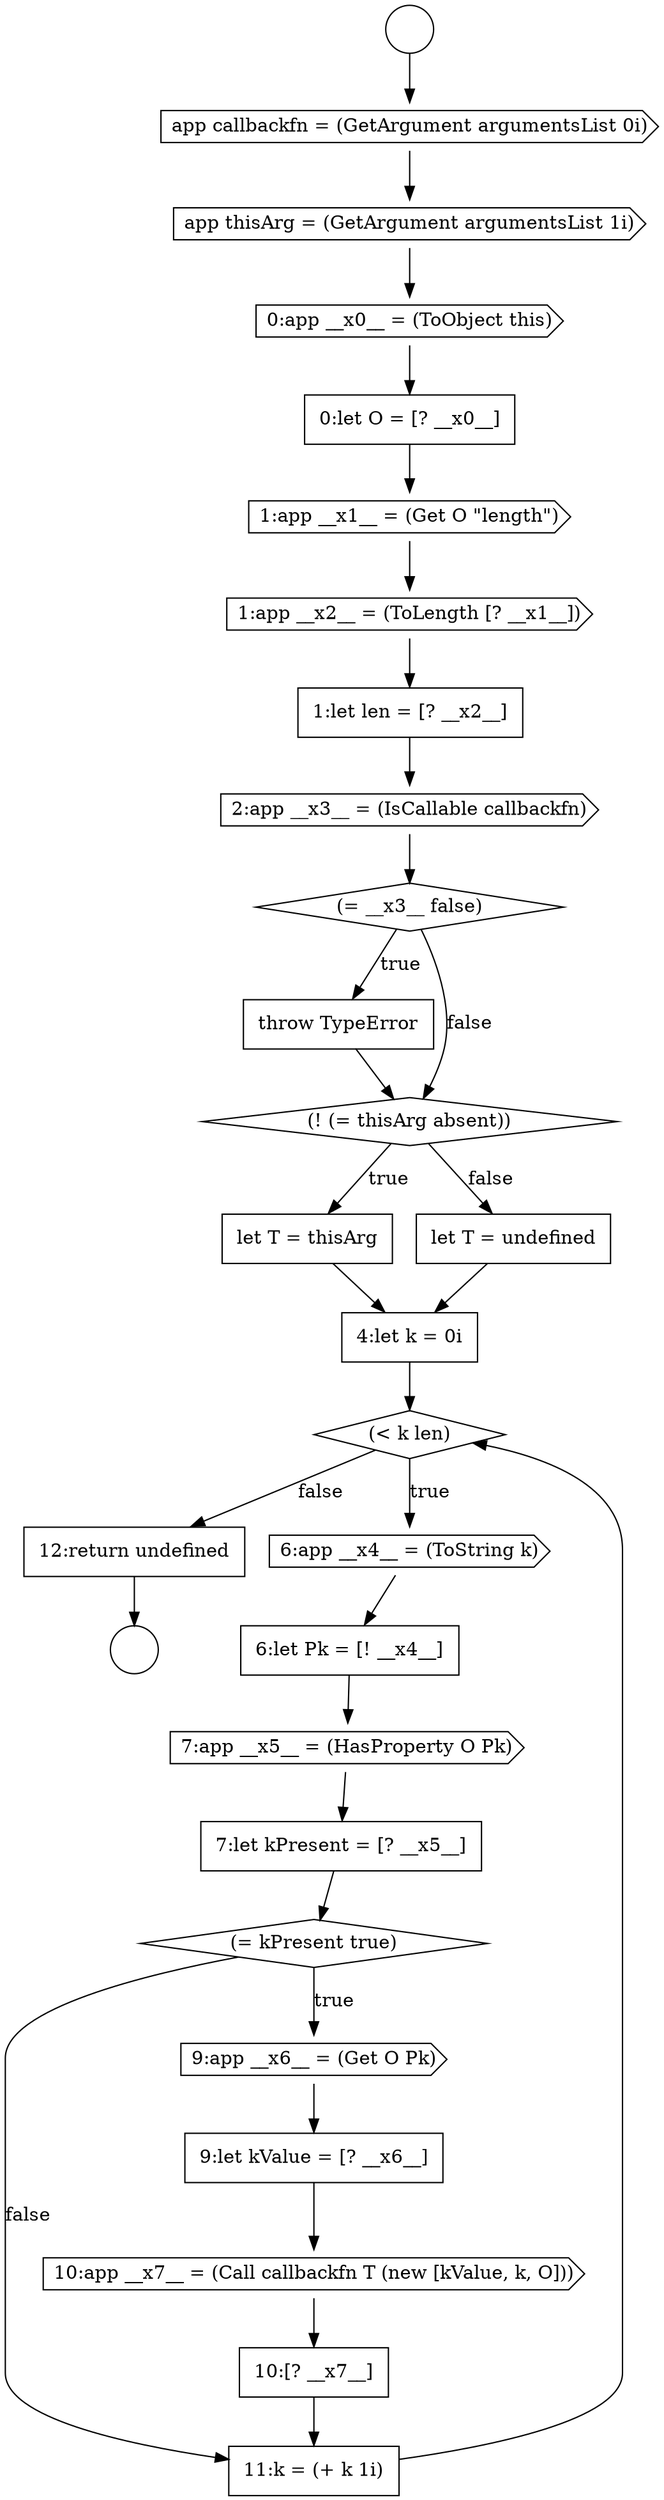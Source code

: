 digraph {
  node13586 [shape=none, margin=0, label=<<font color="black">
    <table border="0" cellborder="1" cellspacing="0" cellpadding="10">
      <tr><td align="left">0:let O = [? __x0__]</td></tr>
    </table>
  </font>> color="black" fillcolor="white" style=filled]
  node13596 [shape=none, margin=0, label=<<font color="black">
    <table border="0" cellborder="1" cellspacing="0" cellpadding="10">
      <tr><td align="left">4:let k = 0i</td></tr>
    </table>
  </font>> color="black" fillcolor="white" style=filled]
  node13608 [shape=none, margin=0, label=<<font color="black">
    <table border="0" cellborder="1" cellspacing="0" cellpadding="10">
      <tr><td align="left">12:return undefined</td></tr>
    </table>
  </font>> color="black" fillcolor="white" style=filled]
  node13600 [shape=cds, label=<<font color="black">7:app __x5__ = (HasProperty O Pk)</font>> color="black" fillcolor="white" style=filled]
  node13583 [shape=cds, label=<<font color="black">app callbackfn = (GetArgument argumentsList 0i)</font>> color="black" fillcolor="white" style=filled]
  node13587 [shape=cds, label=<<font color="black">1:app __x1__ = (Get O &quot;length&quot;)</font>> color="black" fillcolor="white" style=filled]
  node13606 [shape=none, margin=0, label=<<font color="black">
    <table border="0" cellborder="1" cellspacing="0" cellpadding="10">
      <tr><td align="left">10:[? __x7__]</td></tr>
    </table>
  </font>> color="black" fillcolor="white" style=filled]
  node13592 [shape=none, margin=0, label=<<font color="black">
    <table border="0" cellborder="1" cellspacing="0" cellpadding="10">
      <tr><td align="left">throw TypeError</td></tr>
    </table>
  </font>> color="black" fillcolor="white" style=filled]
  node13602 [shape=diamond, label=<<font color="black">(= kPresent true)</font>> color="black" fillcolor="white" style=filled]
  node13581 [shape=circle label=" " color="black" fillcolor="white" style=filled]
  node13590 [shape=cds, label=<<font color="black">2:app __x3__ = (IsCallable callbackfn)</font>> color="black" fillcolor="white" style=filled]
  node13604 [shape=none, margin=0, label=<<font color="black">
    <table border="0" cellborder="1" cellspacing="0" cellpadding="10">
      <tr><td align="left">9:let kValue = [? __x6__]</td></tr>
    </table>
  </font>> color="black" fillcolor="white" style=filled]
  node13597 [shape=diamond, label=<<font color="black">(&lt; k len)</font>> color="black" fillcolor="white" style=filled]
  node13607 [shape=none, margin=0, label=<<font color="black">
    <table border="0" cellborder="1" cellspacing="0" cellpadding="10">
      <tr><td align="left">11:k = (+ k 1i)</td></tr>
    </table>
  </font>> color="black" fillcolor="white" style=filled]
  node13594 [shape=none, margin=0, label=<<font color="black">
    <table border="0" cellborder="1" cellspacing="0" cellpadding="10">
      <tr><td align="left">let T = thisArg</td></tr>
    </table>
  </font>> color="black" fillcolor="white" style=filled]
  node13591 [shape=diamond, label=<<font color="black">(= __x3__ false)</font>> color="black" fillcolor="white" style=filled]
  node13603 [shape=cds, label=<<font color="black">9:app __x6__ = (Get O Pk)</font>> color="black" fillcolor="white" style=filled]
  node13584 [shape=cds, label=<<font color="black">app thisArg = (GetArgument argumentsList 1i)</font>> color="black" fillcolor="white" style=filled]
  node13582 [shape=circle label=" " color="black" fillcolor="white" style=filled]
  node13588 [shape=cds, label=<<font color="black">1:app __x2__ = (ToLength [? __x1__])</font>> color="black" fillcolor="white" style=filled]
  node13593 [shape=diamond, label=<<font color="black">(! (= thisArg absent))</font>> color="black" fillcolor="white" style=filled]
  node13598 [shape=cds, label=<<font color="black">6:app __x4__ = (ToString k)</font>> color="black" fillcolor="white" style=filled]
  node13585 [shape=cds, label=<<font color="black">0:app __x0__ = (ToObject this)</font>> color="black" fillcolor="white" style=filled]
  node13605 [shape=cds, label=<<font color="black">10:app __x7__ = (Call callbackfn T (new [kValue, k, O]))</font>> color="black" fillcolor="white" style=filled]
  node13595 [shape=none, margin=0, label=<<font color="black">
    <table border="0" cellborder="1" cellspacing="0" cellpadding="10">
      <tr><td align="left">let T = undefined</td></tr>
    </table>
  </font>> color="black" fillcolor="white" style=filled]
  node13599 [shape=none, margin=0, label=<<font color="black">
    <table border="0" cellborder="1" cellspacing="0" cellpadding="10">
      <tr><td align="left">6:let Pk = [! __x4__]</td></tr>
    </table>
  </font>> color="black" fillcolor="white" style=filled]
  node13601 [shape=none, margin=0, label=<<font color="black">
    <table border="0" cellborder="1" cellspacing="0" cellpadding="10">
      <tr><td align="left">7:let kPresent = [? __x5__]</td></tr>
    </table>
  </font>> color="black" fillcolor="white" style=filled]
  node13589 [shape=none, margin=0, label=<<font color="black">
    <table border="0" cellborder="1" cellspacing="0" cellpadding="10">
      <tr><td align="left">1:let len = [? __x2__]</td></tr>
    </table>
  </font>> color="black" fillcolor="white" style=filled]
  node13591 -> node13592 [label=<<font color="black">true</font>> color="black"]
  node13591 -> node13593 [label=<<font color="black">false</font>> color="black"]
  node13597 -> node13598 [label=<<font color="black">true</font>> color="black"]
  node13597 -> node13608 [label=<<font color="black">false</font>> color="black"]
  node13608 -> node13582 [ color="black"]
  node13592 -> node13593 [ color="black"]
  node13607 -> node13597 [ color="black"]
  node13583 -> node13584 [ color="black"]
  node13605 -> node13606 [ color="black"]
  node13593 -> node13594 [label=<<font color="black">true</font>> color="black"]
  node13593 -> node13595 [label=<<font color="black">false</font>> color="black"]
  node13595 -> node13596 [ color="black"]
  node13601 -> node13602 [ color="black"]
  node13604 -> node13605 [ color="black"]
  node13602 -> node13603 [label=<<font color="black">true</font>> color="black"]
  node13602 -> node13607 [label=<<font color="black">false</font>> color="black"]
  node13586 -> node13587 [ color="black"]
  node13581 -> node13583 [ color="black"]
  node13594 -> node13596 [ color="black"]
  node13584 -> node13585 [ color="black"]
  node13606 -> node13607 [ color="black"]
  node13588 -> node13589 [ color="black"]
  node13596 -> node13597 [ color="black"]
  node13585 -> node13586 [ color="black"]
  node13589 -> node13590 [ color="black"]
  node13599 -> node13600 [ color="black"]
  node13600 -> node13601 [ color="black"]
  node13587 -> node13588 [ color="black"]
  node13603 -> node13604 [ color="black"]
  node13598 -> node13599 [ color="black"]
  node13590 -> node13591 [ color="black"]
}
